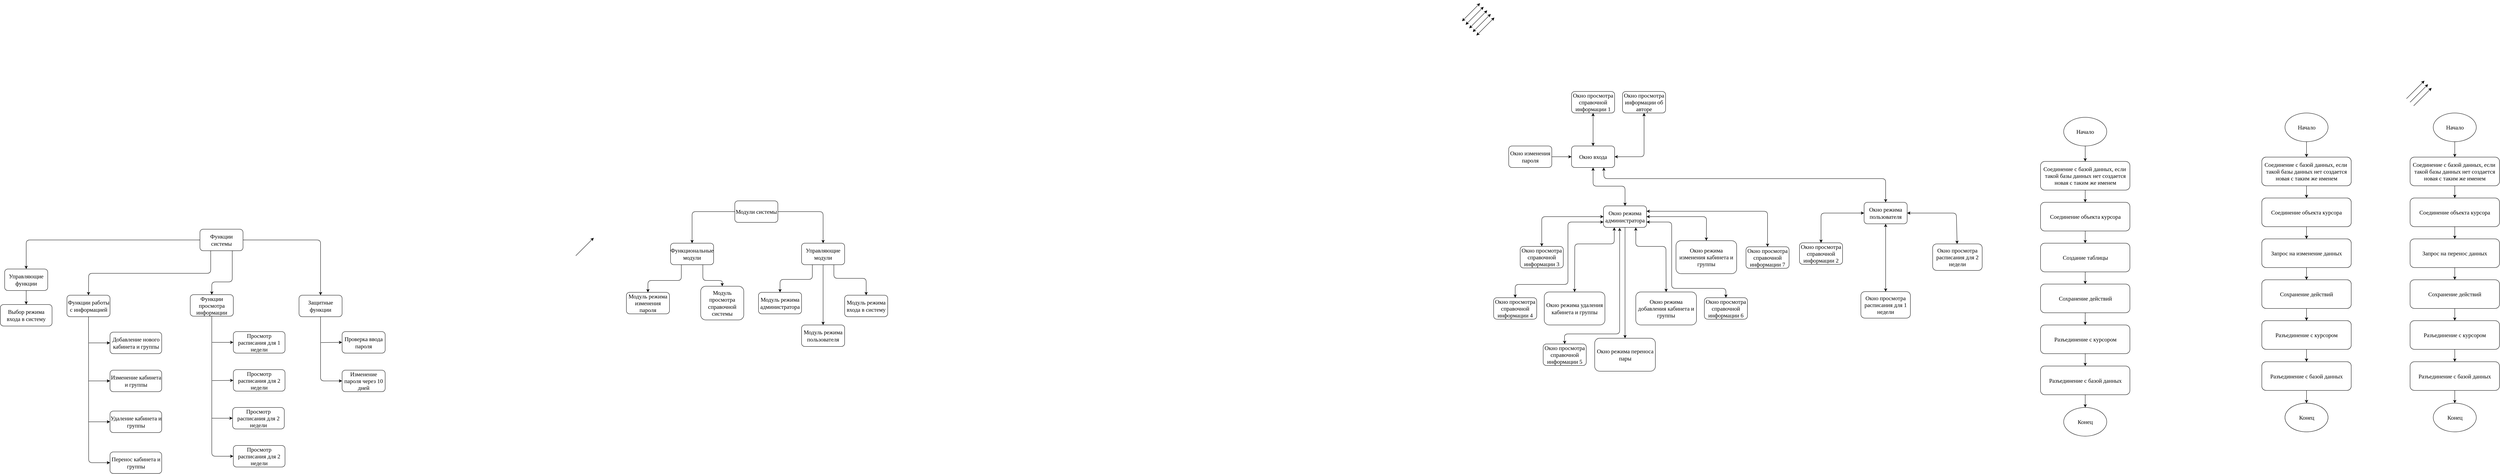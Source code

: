 <mxfile version="14.5.1" type="device"><diagram id="-_xU9FqBceL1j3TMp_-V" name="Страница 1"><mxGraphModel dx="1874" dy="2032" grid="0" gridSize="10" guides="1" tooltips="1" connect="1" arrows="1" fold="1" page="0" pageScale="1" pageWidth="827" pageHeight="1169" math="0" shadow="0"><root><mxCell id="0"/><mxCell id="1" parent="0"/><mxCell id="1k9ho58S7I-a7-E-8KbN-1" value="Защитные функции" style="rounded=1;whiteSpace=wrap;html=1;fontFamily=Times New Roman;fontSize=16;" parent="1" vertex="1"><mxGeometry x="910" y="-339" width="120" height="60" as="geometry"/></mxCell><mxCell id="1k9ho58S7I-a7-E-8KbN-2" value="Проверка ввода пароля" style="rounded=1;whiteSpace=wrap;html=1;fontFamily=Times New Roman;fontSize=16;" parent="1" vertex="1"><mxGeometry x="1030" y="-237.5" width="120" height="60" as="geometry"/></mxCell><mxCell id="1k9ho58S7I-a7-E-8KbN-3" value="Изменение пароля через 10 дней" style="rounded=1;whiteSpace=wrap;html=1;fontFamily=Times New Roman;fontSize=16;" parent="1" vertex="1"><mxGeometry x="1030" y="-130" width="120" height="60" as="geometry"/></mxCell><mxCell id="1k9ho58S7I-a7-E-8KbN-5" value="" style="endArrow=classic;html=1;fontFamily=Times New Roman;fontSize=16;exitX=0.5;exitY=1;exitDx=0;exitDy=0;entryX=0;entryY=0.5;entryDx=0;entryDy=0;" parent="1" source="1k9ho58S7I-a7-E-8KbN-1" target="1k9ho58S7I-a7-E-8KbN-3" edge="1"><mxGeometry width="50" height="50" relative="1" as="geometry"><mxPoint x="1174" y="-128.5" as="sourcePoint"/><mxPoint x="1224" y="-178.5" as="targetPoint"/><Array as="points"><mxPoint x="970" y="-100"/></Array></mxGeometry></mxCell><mxCell id="1k9ho58S7I-a7-E-8KbN-6" value="" style="endArrow=classic;html=1;fontFamily=Times New Roman;fontSize=16;entryX=0;entryY=0.5;entryDx=0;entryDy=0;" parent="1" target="1k9ho58S7I-a7-E-8KbN-2" edge="1"><mxGeometry width="50" height="50" relative="1" as="geometry"><mxPoint x="971" y="-207" as="sourcePoint"/><mxPoint x="1199" y="-36.5" as="targetPoint"/></mxGeometry></mxCell><mxCell id="1k9ho58S7I-a7-E-8KbN-7" value="" style="endArrow=classic;html=1;fontFamily=Times New Roman;fontSize=16;exitX=1;exitY=0.5;exitDx=0;exitDy=0;entryX=0.5;entryY=0;entryDx=0;entryDy=0;" parent="1" source="1k9ho58S7I-a7-E-8KbN-8" target="1k9ho58S7I-a7-E-8KbN-1" edge="1"><mxGeometry width="50" height="50" relative="1" as="geometry"><mxPoint x="801" y="-357" as="sourcePoint"/><mxPoint x="851" y="-407" as="targetPoint"/><Array as="points"><mxPoint x="970" y="-493"/></Array></mxGeometry></mxCell><mxCell id="1k9ho58S7I-a7-E-8KbN-8" value="Функции системы" style="rounded=1;whiteSpace=wrap;html=1;fontFamily=Times New Roman;fontSize=16;" parent="1" vertex="1"><mxGeometry x="634" y="-523" width="120" height="60" as="geometry"/></mxCell><mxCell id="1k9ho58S7I-a7-E-8KbN-9" value="Функции просмотра информации" style="rounded=1;whiteSpace=wrap;html=1;fontFamily=Times New Roman;fontSize=16;" parent="1" vertex="1"><mxGeometry x="607" y="-340.5" width="120" height="60" as="geometry"/></mxCell><mxCell id="1k9ho58S7I-a7-E-8KbN-10" value="Просмотр расписания для 1 недели" style="rounded=1;whiteSpace=wrap;html=1;fontFamily=Times New Roman;fontSize=16;" parent="1" vertex="1"><mxGeometry x="727" y="-237.5" width="144" height="60" as="geometry"/></mxCell><mxCell id="1k9ho58S7I-a7-E-8KbN-13" value="Просмотр расписания для 2 недели" style="rounded=1;whiteSpace=wrap;html=1;fontFamily=Times New Roman;fontSize=16;" parent="1" vertex="1"><mxGeometry x="727" y="-131.5" width="144" height="60" as="geometry"/></mxCell><mxCell id="1k9ho58S7I-a7-E-8KbN-14" value="Функции работы с информацией" style="rounded=1;whiteSpace=wrap;html=1;fontFamily=Times New Roman;fontSize=16;" parent="1" vertex="1"><mxGeometry x="263.5" y="-339" width="120" height="60" as="geometry"/></mxCell><mxCell id="1k9ho58S7I-a7-E-8KbN-15" value="Добавление нового кабинета и группы" style="rounded=1;whiteSpace=wrap;html=1;fontFamily=Times New Roman;fontSize=16;" parent="1" vertex="1"><mxGeometry x="383.5" y="-236" width="144" height="60" as="geometry"/></mxCell><mxCell id="1k9ho58S7I-a7-E-8KbN-16" value="Изменение кабинета и группы" style="rounded=1;whiteSpace=wrap;html=1;fontFamily=Times New Roman;fontSize=16;" parent="1" vertex="1"><mxGeometry x="383.5" y="-130" width="144" height="60" as="geometry"/></mxCell><mxCell id="1k9ho58S7I-a7-E-8KbN-17" value="Удаление кабинета и группы" style="rounded=1;whiteSpace=wrap;html=1;fontFamily=Times New Roman;fontSize=16;" parent="1" vertex="1"><mxGeometry x="383.5" y="-16" width="144" height="60" as="geometry"/></mxCell><mxCell id="1k9ho58S7I-a7-E-8KbN-18" value="Управляющие функции" style="rounded=1;whiteSpace=wrap;html=1;fontFamily=Times New Roman;fontSize=16;" parent="1" vertex="1"><mxGeometry x="90" y="-412" width="120" height="60" as="geometry"/></mxCell><mxCell id="1k9ho58S7I-a7-E-8KbN-19" value="Выбор режима входа в систему" style="rounded=1;whiteSpace=wrap;html=1;fontFamily=Times New Roman;fontSize=16;" parent="1" vertex="1"><mxGeometry x="78" y="-313" width="144" height="60" as="geometry"/></mxCell><mxCell id="1k9ho58S7I-a7-E-8KbN-22" value="" style="endArrow=classic;html=1;fontFamily=Times New Roman;fontSize=16;exitX=0;exitY=0.5;exitDx=0;exitDy=0;entryX=0.5;entryY=0;entryDx=0;entryDy=0;" parent="1" source="1k9ho58S7I-a7-E-8KbN-8" target="1k9ho58S7I-a7-E-8KbN-18" edge="1"><mxGeometry width="50" height="50" relative="1" as="geometry"><mxPoint x="498" y="-259" as="sourcePoint"/><mxPoint x="162" y="-499" as="targetPoint"/><Array as="points"><mxPoint x="150" y="-493"/></Array></mxGeometry></mxCell><mxCell id="1k9ho58S7I-a7-E-8KbN-23" value="" style="endArrow=classic;html=1;fontFamily=Times New Roman;fontSize=16;entryX=0;entryY=0.5;entryDx=0;entryDy=0;" parent="1" target="1k9ho58S7I-a7-E-8KbN-15" edge="1"><mxGeometry width="50" height="50" relative="1" as="geometry"><mxPoint x="324.5" y="-206" as="sourcePoint"/><mxPoint x="247.5" y="-16" as="targetPoint"/></mxGeometry></mxCell><mxCell id="1k9ho58S7I-a7-E-8KbN-24" value="" style="endArrow=classic;html=1;fontFamily=Times New Roman;fontSize=16;entryX=0;entryY=0.5;entryDx=0;entryDy=0;" parent="1" target="1k9ho58S7I-a7-E-8KbN-16" edge="1"><mxGeometry width="50" height="50" relative="1" as="geometry"><mxPoint x="324" y="-100" as="sourcePoint"/><mxPoint x="372.5" y="114" as="targetPoint"/></mxGeometry></mxCell><mxCell id="1k9ho58S7I-a7-E-8KbN-25" value="" style="endArrow=classic;html=1;fontFamily=Times New Roman;fontSize=16;exitX=0.5;exitY=1;exitDx=0;exitDy=0;entryX=0;entryY=0.5;entryDx=0;entryDy=0;" parent="1" source="1k9ho58S7I-a7-E-8KbN-14" target="OfE0V7iAqEB7L9w0BWP3-1" edge="1"><mxGeometry width="50" height="50" relative="1" as="geometry"><mxPoint x="221.5" y="-49" as="sourcePoint"/><mxPoint x="308.5" y="179" as="targetPoint"/><Array as="points"><mxPoint x="324" y="128"/></Array></mxGeometry></mxCell><mxCell id="1k9ho58S7I-a7-E-8KbN-26" value="" style="endArrow=classic;html=1;fontFamily=Times New Roman;fontSize=16;exitX=0.5;exitY=1;exitDx=0;exitDy=0;entryX=0.5;entryY=0;entryDx=0;entryDy=0;" parent="1" source="1k9ho58S7I-a7-E-8KbN-18" target="1k9ho58S7I-a7-E-8KbN-19" edge="1"><mxGeometry width="50" height="50" relative="1" as="geometry"><mxPoint x="251" y="-61" as="sourcePoint"/><mxPoint x="301" y="-111" as="targetPoint"/></mxGeometry></mxCell><mxCell id="1k9ho58S7I-a7-E-8KbN-27" value="" style="endArrow=classic;html=1;fontFamily=Times New Roman;fontSize=16;entryX=0;entryY=0.5;entryDx=0;entryDy=0;" parent="1" target="1k9ho58S7I-a7-E-8KbN-10" edge="1"><mxGeometry width="50" height="50" relative="1" as="geometry"><mxPoint x="668" y="-207.5" as="sourcePoint"/><mxPoint x="644" y="-7.5" as="targetPoint"/></mxGeometry></mxCell><mxCell id="1k9ho58S7I-a7-E-8KbN-28" value="" style="endArrow=classic;html=1;fontFamily=Times New Roman;fontSize=16;entryX=0;entryY=0.5;entryDx=0;entryDy=0;exitX=0.5;exitY=1;exitDx=0;exitDy=0;" parent="1" source="1k9ho58S7I-a7-E-8KbN-9" target="603coYxZKI_VWA9siweO-2" edge="1"><mxGeometry width="50" height="50" relative="1" as="geometry"><mxPoint x="588" y="-56.5" as="sourcePoint"/><mxPoint x="638" y="-106.5" as="targetPoint"/><Array as="points"><mxPoint x="667" y="110"/></Array></mxGeometry></mxCell><mxCell id="1k9ho58S7I-a7-E-8KbN-29" value="" style="endArrow=classic;html=1;fontFamily=Times New Roman;fontSize=16;exitX=0.75;exitY=1;exitDx=0;exitDy=0;entryX=0.5;entryY=0;entryDx=0;entryDy=0;" parent="1" source="1k9ho58S7I-a7-E-8KbN-8" target="1k9ho58S7I-a7-E-8KbN-9" edge="1"><mxGeometry width="50" height="50" relative="1" as="geometry"><mxPoint x="716" y="-134" as="sourcePoint"/><mxPoint x="766" y="-184" as="targetPoint"/><Array as="points"><mxPoint x="724" y="-376"/><mxPoint x="667" y="-376"/></Array></mxGeometry></mxCell><mxCell id="1k9ho58S7I-a7-E-8KbN-30" value="" style="endArrow=classic;html=1;fontFamily=Times New Roman;fontSize=16;exitX=0.25;exitY=1;exitDx=0;exitDy=0;entryX=0.5;entryY=0;entryDx=0;entryDy=0;" parent="1" source="1k9ho58S7I-a7-E-8KbN-8" target="1k9ho58S7I-a7-E-8KbN-14" edge="1"><mxGeometry width="50" height="50" relative="1" as="geometry"><mxPoint x="671" y="-133" as="sourcePoint"/><mxPoint x="721" y="-183" as="targetPoint"/><Array as="points"><mxPoint x="664" y="-400"/><mxPoint x="324" y="-400"/></Array></mxGeometry></mxCell><mxCell id="1k9ho58S7I-a7-E-8KbN-31" value="" style="endArrow=classic;html=1;fontFamily=Times New Roman;fontSize=16;" parent="1" edge="1"><mxGeometry width="50" height="50" relative="1" as="geometry"><mxPoint x="1681" y="-449" as="sourcePoint"/><mxPoint x="1731" y="-499" as="targetPoint"/></mxGeometry></mxCell><mxCell id="1k9ho58S7I-a7-E-8KbN-32" value="Модули системы" style="rounded=1;whiteSpace=wrap;html=1;fontFamily=Times New Roman;fontSize=16;" parent="1" vertex="1"><mxGeometry x="2124" y="-602" width="120" height="60" as="geometry"/></mxCell><mxCell id="1k9ho58S7I-a7-E-8KbN-33" value="Управляющие модули" style="rounded=1;whiteSpace=wrap;html=1;fontFamily=Times New Roman;fontSize=16;" parent="1" vertex="1"><mxGeometry x="2310" y="-484" width="120" height="60" as="geometry"/></mxCell><mxCell id="1k9ho58S7I-a7-E-8KbN-34" value="Функциональные модули" style="rounded=1;whiteSpace=wrap;html=1;fontFamily=Times New Roman;fontSize=16;" parent="1" vertex="1"><mxGeometry x="1945" y="-484" width="120" height="60" as="geometry"/></mxCell><mxCell id="1k9ho58S7I-a7-E-8KbN-35" value="Модуль режима входа в систему" style="rounded=1;whiteSpace=wrap;html=1;fontFamily=Times New Roman;fontSize=16;" parent="1" vertex="1"><mxGeometry x="2430" y="-339" width="120" height="60" as="geometry"/></mxCell><mxCell id="1k9ho58S7I-a7-E-8KbN-36" value="Модуль режима пользователя" style="rounded=1;whiteSpace=wrap;html=1;fontFamily=Times New Roman;fontSize=16;" parent="1" vertex="1"><mxGeometry x="2310" y="-256" width="120" height="60" as="geometry"/></mxCell><mxCell id="1k9ho58S7I-a7-E-8KbN-38" value="Модуль режима администратора" style="rounded=1;whiteSpace=wrap;html=1;fontFamily=Times New Roman;fontSize=16;" parent="1" vertex="1"><mxGeometry x="2190" y="-347" width="120" height="60" as="geometry"/></mxCell><mxCell id="1k9ho58S7I-a7-E-8KbN-41" value="Модуль просмотра справочной системы" style="rounded=1;whiteSpace=wrap;html=1;fontFamily=Times New Roman;fontSize=16;" parent="1" vertex="1"><mxGeometry x="2029" y="-364" width="120" height="94" as="geometry"/></mxCell><mxCell id="1k9ho58S7I-a7-E-8KbN-42" value="Модуль режима изменения пароля" style="rounded=1;whiteSpace=wrap;html=1;fontFamily=Times New Roman;fontSize=16;" parent="1" vertex="1"><mxGeometry x="1822" y="-347" width="120" height="60" as="geometry"/></mxCell><mxCell id="1k9ho58S7I-a7-E-8KbN-43" value="" style="endArrow=classic;html=1;fontFamily=Times New Roman;fontSize=16;startArrow=classic;startFill=1;" parent="1" edge="1"><mxGeometry width="50" height="50" relative="1" as="geometry"><mxPoint x="4150" y="-1103" as="sourcePoint"/><mxPoint x="4200" y="-1153" as="targetPoint"/></mxGeometry></mxCell><mxCell id="1k9ho58S7I-a7-E-8KbN-44" value="" style="endArrow=classic;html=1;fontFamily=Times New Roman;fontSize=16;exitX=0.75;exitY=1;exitDx=0;exitDy=0;entryX=0.5;entryY=0;entryDx=0;entryDy=0;" parent="1" source="1k9ho58S7I-a7-E-8KbN-34" target="1k9ho58S7I-a7-E-8KbN-41" edge="1"><mxGeometry width="50" height="50" relative="1" as="geometry"><mxPoint x="1785" y="-412" as="sourcePoint"/><mxPoint x="1835" y="-462" as="targetPoint"/><Array as="points"><mxPoint x="2035" y="-380"/><mxPoint x="2089" y="-380"/></Array></mxGeometry></mxCell><mxCell id="1k9ho58S7I-a7-E-8KbN-45" value="" style="endArrow=classic;html=1;fontFamily=Times New Roman;fontSize=16;exitX=0.25;exitY=1;exitDx=0;exitDy=0;entryX=0.5;entryY=0;entryDx=0;entryDy=0;" parent="1" source="1k9ho58S7I-a7-E-8KbN-34" target="1k9ho58S7I-a7-E-8KbN-42" edge="1"><mxGeometry width="50" height="50" relative="1" as="geometry"><mxPoint x="1771" y="-386" as="sourcePoint"/><mxPoint x="1821" y="-436" as="targetPoint"/><Array as="points"><mxPoint x="1975" y="-380"/><mxPoint x="1882" y="-380"/></Array></mxGeometry></mxCell><mxCell id="1k9ho58S7I-a7-E-8KbN-46" value="" style="endArrow=classic;html=1;fontFamily=Times New Roman;fontSize=16;exitX=0.75;exitY=1;exitDx=0;exitDy=0;entryX=0.5;entryY=0;entryDx=0;entryDy=0;" parent="1" source="1k9ho58S7I-a7-E-8KbN-33" target="1k9ho58S7I-a7-E-8KbN-35" edge="1"><mxGeometry width="50" height="50" relative="1" as="geometry"><mxPoint x="1921" y="-332" as="sourcePoint"/><mxPoint x="1971" y="-382" as="targetPoint"/><Array as="points"><mxPoint x="2400" y="-386"/><mxPoint x="2490" y="-386"/></Array></mxGeometry></mxCell><mxCell id="1k9ho58S7I-a7-E-8KbN-47" value="" style="endArrow=classic;html=1;fontFamily=Times New Roman;fontSize=16;exitX=0.5;exitY=1;exitDx=0;exitDy=0;entryX=0.5;entryY=0;entryDx=0;entryDy=0;" parent="1" source="1k9ho58S7I-a7-E-8KbN-33" target="1k9ho58S7I-a7-E-8KbN-36" edge="1"><mxGeometry width="50" height="50" relative="1" as="geometry"><mxPoint x="2384" y="-329" as="sourcePoint"/><mxPoint x="2434" y="-379" as="targetPoint"/></mxGeometry></mxCell><mxCell id="1k9ho58S7I-a7-E-8KbN-48" value="" style="endArrow=classic;html=1;fontFamily=Times New Roman;fontSize=16;exitX=0.25;exitY=1;exitDx=0;exitDy=0;entryX=0.5;entryY=0;entryDx=0;entryDy=0;" parent="1" source="1k9ho58S7I-a7-E-8KbN-33" target="1k9ho58S7I-a7-E-8KbN-38" edge="1"><mxGeometry width="50" height="50" relative="1" as="geometry"><mxPoint x="2037" y="-328" as="sourcePoint"/><mxPoint x="2087" y="-378" as="targetPoint"/><Array as="points"><mxPoint x="2340" y="-383"/><mxPoint x="2250" y="-383"/></Array></mxGeometry></mxCell><mxCell id="1k9ho58S7I-a7-E-8KbN-49" value="" style="endArrow=classic;html=1;fontFamily=Times New Roman;fontSize=16;exitX=1;exitY=0.5;exitDx=0;exitDy=0;entryX=0.5;entryY=0;entryDx=0;entryDy=0;" parent="1" source="1k9ho58S7I-a7-E-8KbN-32" target="1k9ho58S7I-a7-E-8KbN-33" edge="1"><mxGeometry width="50" height="50" relative="1" as="geometry"><mxPoint x="1794" y="-369" as="sourcePoint"/><mxPoint x="1844" y="-419" as="targetPoint"/><Array as="points"><mxPoint x="2370" y="-572"/></Array></mxGeometry></mxCell><mxCell id="1k9ho58S7I-a7-E-8KbN-50" value="" style="endArrow=classic;html=1;fontFamily=Times New Roman;fontSize=16;exitX=0;exitY=0.5;exitDx=0;exitDy=0;entryX=0.5;entryY=0;entryDx=0;entryDy=0;" parent="1" source="1k9ho58S7I-a7-E-8KbN-32" target="1k9ho58S7I-a7-E-8KbN-34" edge="1"><mxGeometry width="50" height="50" relative="1" as="geometry"><mxPoint x="2180" y="-372" as="sourcePoint"/><mxPoint x="2230" y="-422" as="targetPoint"/><Array as="points"><mxPoint x="2005" y="-572"/></Array></mxGeometry></mxCell><mxCell id="1k9ho58S7I-a7-E-8KbN-51" value="Окно просмотра справочной информации 1" style="rounded=1;whiteSpace=wrap;html=1;fontFamily=Times New Roman;fontSize=16;" parent="1" vertex="1"><mxGeometry x="4455" y="-907" width="120" height="60" as="geometry"/></mxCell><mxCell id="1k9ho58S7I-a7-E-8KbN-52" value="Окно просмотра информации об авторе" style="rounded=1;whiteSpace=wrap;html=1;fontFamily=Times New Roman;fontSize=16;" parent="1" vertex="1"><mxGeometry x="4597" y="-907" width="120" height="60" as="geometry"/></mxCell><mxCell id="1k9ho58S7I-a7-E-8KbN-53" value="Окно входа" style="rounded=1;whiteSpace=wrap;html=1;fontFamily=Times New Roman;fontSize=16;" parent="1" vertex="1"><mxGeometry x="4455" y="-755" width="120" height="60" as="geometry"/></mxCell><mxCell id="1k9ho58S7I-a7-E-8KbN-54" value="Окно изменения пароля" style="rounded=1;whiteSpace=wrap;html=1;fontFamily=Times New Roman;fontSize=16;" parent="1" vertex="1"><mxGeometry x="4280" y="-755" width="120" height="60" as="geometry"/></mxCell><mxCell id="1k9ho58S7I-a7-E-8KbN-55" value="" style="endArrow=classic;html=1;fontFamily=Times New Roman;fontSize=16;startArrow=classic;startFill=1;" parent="1" edge="1"><mxGeometry width="50" height="50" relative="1" as="geometry"><mxPoint x="4160" y="-1093" as="sourcePoint"/><mxPoint x="4210" y="-1143" as="targetPoint"/></mxGeometry></mxCell><mxCell id="1k9ho58S7I-a7-E-8KbN-56" value="" style="endArrow=classic;html=1;fontFamily=Times New Roman;fontSize=16;startArrow=classic;startFill=1;" parent="1" edge="1"><mxGeometry width="50" height="50" relative="1" as="geometry"><mxPoint x="4170" y="-1083" as="sourcePoint"/><mxPoint x="4220" y="-1133" as="targetPoint"/></mxGeometry></mxCell><mxCell id="1k9ho58S7I-a7-E-8KbN-57" value="" style="endArrow=classic;html=1;fontFamily=Times New Roman;fontSize=16;startArrow=classic;startFill=1;" parent="1" edge="1"><mxGeometry width="50" height="50" relative="1" as="geometry"><mxPoint x="4180" y="-1073" as="sourcePoint"/><mxPoint x="4230" y="-1123" as="targetPoint"/></mxGeometry></mxCell><mxCell id="1k9ho58S7I-a7-E-8KbN-58" value="" style="endArrow=classic;html=1;fontFamily=Times New Roman;fontSize=16;startArrow=classic;startFill=1;" parent="1" edge="1"><mxGeometry width="50" height="50" relative="1" as="geometry"><mxPoint x="4190" y="-1063" as="sourcePoint"/><mxPoint x="4240" y="-1113" as="targetPoint"/></mxGeometry></mxCell><mxCell id="1k9ho58S7I-a7-E-8KbN-59" value="" style="endArrow=classic;html=1;fontFamily=Times New Roman;fontSize=16;startArrow=classic;startFill=1;entryX=0.5;entryY=1;entryDx=0;entryDy=0;exitX=0.5;exitY=0;exitDx=0;exitDy=0;" parent="1" source="1k9ho58S7I-a7-E-8KbN-83" target="1k9ho58S7I-a7-E-8KbN-82" edge="1"><mxGeometry width="50" height="50" relative="1" as="geometry"><mxPoint x="5275" y="-456" as="sourcePoint"/><mxPoint x="5325" y="-506" as="targetPoint"/></mxGeometry></mxCell><mxCell id="1k9ho58S7I-a7-E-8KbN-60" value="" style="endArrow=classic;html=1;fontFamily=Times New Roman;fontSize=16;startArrow=classic;startFill=1;entryX=1;entryY=0.5;entryDx=0;entryDy=0;" parent="1" source="1k9ho58S7I-a7-E-8KbN-84" target="1k9ho58S7I-a7-E-8KbN-82" edge="1"><mxGeometry width="50" height="50" relative="1" as="geometry"><mxPoint x="5527" y="-492" as="sourcePoint"/><mxPoint x="5566" y="-658" as="targetPoint"/><Array as="points"><mxPoint x="5527" y="-568"/></Array></mxGeometry></mxCell><mxCell id="1k9ho58S7I-a7-E-8KbN-75" value="" style="endArrow=classic;html=1;fontFamily=Times New Roman;fontSize=16;startArrow=classic;startFill=1;exitX=0.5;exitY=0;exitDx=0;exitDy=0;entryX=0;entryY=0.5;entryDx=0;entryDy=0;" parent="1" source="1k9ho58S7I-a7-E-8KbN-81" target="1k9ho58S7I-a7-E-8KbN-82" edge="1"><mxGeometry width="50" height="50" relative="1" as="geometry"><mxPoint x="5156" y="-795" as="sourcePoint"/><mxPoint x="5206" y="-845" as="targetPoint"/><Array as="points"><mxPoint x="5150" y="-568"/></Array></mxGeometry></mxCell><mxCell id="1k9ho58S7I-a7-E-8KbN-76" value="" style="endArrow=classic;html=1;fontFamily=Times New Roman;fontSize=16;startArrow=classic;startFill=1;exitX=1;exitY=0.5;exitDx=0;exitDy=0;entryX=0.5;entryY=0;entryDx=0;entryDy=0;" parent="1" source="1k9ho58S7I-a7-E-8KbN-85" target="1k9ho58S7I-a7-E-8KbN-89" edge="1"><mxGeometry width="50" height="50" relative="1" as="geometry"><mxPoint x="4810" y="-569" as="sourcePoint"/><mxPoint x="4860" y="-619" as="targetPoint"/><Array as="points"><mxPoint x="4831" y="-558"/></Array></mxGeometry></mxCell><mxCell id="1k9ho58S7I-a7-E-8KbN-77" value="" style="endArrow=classic;html=1;fontFamily=Times New Roman;fontSize=16;startArrow=classic;startFill=1;exitX=0.5;exitY=0;exitDx=0;exitDy=0;entryX=0.5;entryY=1;entryDx=0;entryDy=0;" parent="1" source="1k9ho58S7I-a7-E-8KbN-85" target="1k9ho58S7I-a7-E-8KbN-53" edge="1"><mxGeometry width="50" height="50" relative="1" as="geometry"><mxPoint x="4426" y="-626" as="sourcePoint"/><mxPoint x="4476" y="-676" as="targetPoint"/><Array as="points"><mxPoint x="4604" y="-643"/><mxPoint x="4515" y="-643"/></Array></mxGeometry></mxCell><mxCell id="1k9ho58S7I-a7-E-8KbN-78" value="" style="endArrow=classic;html=1;fontFamily=Times New Roman;fontSize=16;startArrow=none;startFill=0;exitX=1;exitY=0.5;exitDx=0;exitDy=0;entryX=0;entryY=0.5;entryDx=0;entryDy=0;" parent="1" source="1k9ho58S7I-a7-E-8KbN-54" target="1k9ho58S7I-a7-E-8KbN-53" edge="1"><mxGeometry width="50" height="50" relative="1" as="geometry"><mxPoint x="4373" y="-805" as="sourcePoint"/><mxPoint x="4423" y="-855" as="targetPoint"/></mxGeometry></mxCell><mxCell id="1k9ho58S7I-a7-E-8KbN-79" value="" style="endArrow=classic;html=1;fontFamily=Times New Roman;fontSize=16;startArrow=classic;startFill=1;exitX=1;exitY=0.5;exitDx=0;exitDy=0;entryX=0.5;entryY=1;entryDx=0;entryDy=0;" parent="1" source="1k9ho58S7I-a7-E-8KbN-53" target="1k9ho58S7I-a7-E-8KbN-52" edge="1"><mxGeometry width="50" height="50" relative="1" as="geometry"><mxPoint x="4260" y="-993" as="sourcePoint"/><mxPoint x="4310" y="-1043" as="targetPoint"/><Array as="points"><mxPoint x="4657" y="-725"/></Array></mxGeometry></mxCell><mxCell id="1k9ho58S7I-a7-E-8KbN-80" value="" style="endArrow=classic;html=1;fontFamily=Times New Roman;fontSize=16;startArrow=classic;startFill=1;entryX=0.5;entryY=0;entryDx=0;entryDy=0;exitX=0.5;exitY=1;exitDx=0;exitDy=0;" parent="1" source="1k9ho58S7I-a7-E-8KbN-51" target="1k9ho58S7I-a7-E-8KbN-53" edge="1"><mxGeometry width="50" height="50" relative="1" as="geometry"><mxPoint x="4318" y="-772" as="sourcePoint"/><mxPoint x="4368" y="-822" as="targetPoint"/></mxGeometry></mxCell><mxCell id="1k9ho58S7I-a7-E-8KbN-81" value="Окно просмотра справочной информации 2" style="rounded=1;whiteSpace=wrap;html=1;fontFamily=Times New Roman;fontSize=16;" parent="1" vertex="1"><mxGeometry x="5090" y="-485" width="120" height="60" as="geometry"/></mxCell><mxCell id="1k9ho58S7I-a7-E-8KbN-82" value="Окно режима пользователя" style="rounded=1;whiteSpace=wrap;html=1;fontFamily=Times New Roman;fontSize=16;" parent="1" vertex="1"><mxGeometry x="5270" y="-598" width="120" height="60" as="geometry"/></mxCell><mxCell id="1k9ho58S7I-a7-E-8KbN-83" value="Окно просмотра расписания для 1 недели" style="rounded=1;whiteSpace=wrap;html=1;fontFamily=Times New Roman;fontSize=16;" parent="1" vertex="1"><mxGeometry x="5261" y="-349" width="138" height="74" as="geometry"/></mxCell><mxCell id="1k9ho58S7I-a7-E-8KbN-84" value="Окно просмотра расписания для 2 недели" style="rounded=1;whiteSpace=wrap;html=1;fontFamily=Times New Roman;fontSize=16;" parent="1" vertex="1"><mxGeometry x="5461" y="-482" width="138" height="74" as="geometry"/></mxCell><mxCell id="OfE0V7iAqEB7L9w0BWP3-4" style="edgeStyle=orthogonalEdgeStyle;rounded=0;orthogonalLoop=1;jettySize=auto;html=1;" parent="1" source="1k9ho58S7I-a7-E-8KbN-85" target="OfE0V7iAqEB7L9w0BWP3-3" edge="1"><mxGeometry relative="1" as="geometry"/></mxCell><mxCell id="1k9ho58S7I-a7-E-8KbN-85" value="Окно режима администратора" style="rounded=1;whiteSpace=wrap;html=1;fontFamily=Times New Roman;fontSize=16;" parent="1" vertex="1"><mxGeometry x="4544" y="-588" width="120" height="60" as="geometry"/></mxCell><mxCell id="1k9ho58S7I-a7-E-8KbN-86" value="Окно режима удаления кабинета и группы" style="rounded=1;whiteSpace=wrap;html=1;fontFamily=Times New Roman;fontSize=16;" parent="1" vertex="1"><mxGeometry x="4379" y="-348" width="169" height="92" as="geometry"/></mxCell><mxCell id="1k9ho58S7I-a7-E-8KbN-89" value="Окно режима изменения кабинета и группы" style="rounded=1;whiteSpace=wrap;html=1;fontFamily=Times New Roman;fontSize=16;" parent="1" vertex="1"><mxGeometry x="4746" y="-491" width="169" height="92" as="geometry"/></mxCell><mxCell id="1k9ho58S7I-a7-E-8KbN-90" value="Окно режима добавления кабинета и группы" style="rounded=1;whiteSpace=wrap;html=1;fontFamily=Times New Roman;fontSize=16;" parent="1" vertex="1"><mxGeometry x="4634" y="-348" width="169" height="92" as="geometry"/></mxCell><mxCell id="1k9ho58S7I-a7-E-8KbN-91" value="Окно просмотра справочной информации 3" style="rounded=1;whiteSpace=wrap;html=1;fontFamily=Times New Roman;fontSize=16;" parent="1" vertex="1"><mxGeometry x="4312" y="-475" width="120" height="60" as="geometry"/></mxCell><mxCell id="1k9ho58S7I-a7-E-8KbN-94" value="" style="endArrow=classic;html=1;fontFamily=Times New Roman;fontSize=16;startArrow=classic;startFill=1;exitX=0.5;exitY=0;exitDx=0;exitDy=0;entryX=0.75;entryY=1;entryDx=0;entryDy=0;" parent="1" source="1k9ho58S7I-a7-E-8KbN-82" target="1k9ho58S7I-a7-E-8KbN-53" edge="1"><mxGeometry width="50" height="50" relative="1" as="geometry"><mxPoint x="5082" y="-518" as="sourcePoint"/><mxPoint x="5132" y="-568" as="targetPoint"/><Array as="points"><mxPoint x="5330" y="-664"/><mxPoint x="4545" y="-664"/></Array></mxGeometry></mxCell><mxCell id="1k9ho58S7I-a7-E-8KbN-95" value="" style="endArrow=classic;html=1;fontFamily=Times New Roman;fontSize=16;startArrow=classic;startFill=1;entryX=0.75;entryY=1;entryDx=0;entryDy=0;exitX=0.5;exitY=0;exitDx=0;exitDy=0;" parent="1" source="1k9ho58S7I-a7-E-8KbN-90" target="1k9ho58S7I-a7-E-8KbN-85" edge="1"><mxGeometry width="50" height="50" relative="1" as="geometry"><mxPoint x="4626" y="-429" as="sourcePoint"/><mxPoint x="4676" y="-479" as="targetPoint"/><Array as="points"><mxPoint x="4718" y="-475"/><mxPoint x="4634" y="-475"/></Array></mxGeometry></mxCell><mxCell id="1k9ho58S7I-a7-E-8KbN-96" value="" style="endArrow=classic;html=1;fontFamily=Times New Roman;fontSize=16;startArrow=classic;startFill=1;exitX=0.5;exitY=0;exitDx=0;exitDy=0;entryX=0.25;entryY=1;entryDx=0;entryDy=0;" parent="1" source="1k9ho58S7I-a7-E-8KbN-86" target="1k9ho58S7I-a7-E-8KbN-85" edge="1"><mxGeometry width="50" height="50" relative="1" as="geometry"><mxPoint x="4513" y="-390" as="sourcePoint"/><mxPoint x="4563" y="-440" as="targetPoint"/><Array as="points"><mxPoint x="4464" y="-482"/><mxPoint x="4574" y="-482"/></Array></mxGeometry></mxCell><mxCell id="1k9ho58S7I-a7-E-8KbN-97" value="" style="endArrow=classic;html=1;fontFamily=Times New Roman;fontSize=16;startArrow=classic;startFill=1;exitX=0.5;exitY=0;exitDx=0;exitDy=0;entryX=0;entryY=0.5;entryDx=0;entryDy=0;" parent="1" source="1k9ho58S7I-a7-E-8KbN-91" target="1k9ho58S7I-a7-E-8KbN-85" edge="1"><mxGeometry width="50" height="50" relative="1" as="geometry"><mxPoint x="4379" y="-516" as="sourcePoint"/><mxPoint x="4429" y="-566" as="targetPoint"/><Array as="points"><mxPoint x="4372" y="-558"/></Array></mxGeometry></mxCell><mxCell id="1k9ho58S7I-a7-E-8KbN-98" value="Начало" style="ellipse;whiteSpace=wrap;html=1;fontFamily=Times New Roman;fontSize=16;" parent="1" vertex="1"><mxGeometry x="5826" y="-835" width="120" height="80" as="geometry"/></mxCell><mxCell id="1k9ho58S7I-a7-E-8KbN-99" value="" style="endArrow=classic;html=1;fontFamily=Times New Roman;fontSize=16;exitX=0.5;exitY=1;exitDx=0;exitDy=0;entryX=0.5;entryY=0;entryDx=0;entryDy=0;" parent="1" source="1k9ho58S7I-a7-E-8KbN-98" target="1k9ho58S7I-a7-E-8KbN-100" edge="1"><mxGeometry width="50" height="50" relative="1" as="geometry"><mxPoint x="6020" y="-672" as="sourcePoint"/><mxPoint x="6070" y="-722" as="targetPoint"/></mxGeometry></mxCell><mxCell id="1k9ho58S7I-a7-E-8KbN-100" value="Соединение с базой данных, если&amp;nbsp; такой базы данных нет создается новая с таким же именем" style="rounded=1;whiteSpace=wrap;html=1;fontFamily=Times New Roman;fontSize=16;" parent="1" vertex="1"><mxGeometry x="5761.5" y="-712" width="249" height="80" as="geometry"/></mxCell><mxCell id="1k9ho58S7I-a7-E-8KbN-101" value="" style="endArrow=classic;html=1;fontFamily=Times New Roman;fontSize=16;exitX=0.5;exitY=1;exitDx=0;exitDy=0;entryX=0.5;entryY=0;entryDx=0;entryDy=0;" parent="1" source="1k9ho58S7I-a7-E-8KbN-100" target="1k9ho58S7I-a7-E-8KbN-105" edge="1"><mxGeometry width="50" height="50" relative="1" as="geometry"><mxPoint x="6147" y="-599" as="sourcePoint"/><mxPoint x="6197" y="-649" as="targetPoint"/></mxGeometry></mxCell><mxCell id="1k9ho58S7I-a7-E-8KbN-102" value="" style="endArrow=classic;html=1;fontFamily=Times New Roman;fontSize=16;exitX=0.5;exitY=1;exitDx=0;exitDy=0;" parent="1" source="1k9ho58S7I-a7-E-8KbN-105" target="1k9ho58S7I-a7-E-8KbN-106" edge="1"><mxGeometry width="50" height="50" relative="1" as="geometry"><mxPoint x="6157" y="-589" as="sourcePoint"/><mxPoint x="6207" y="-639" as="targetPoint"/></mxGeometry></mxCell><mxCell id="1k9ho58S7I-a7-E-8KbN-103" value="" style="endArrow=classic;html=1;fontFamily=Times New Roman;fontSize=16;exitX=0.5;exitY=1;exitDx=0;exitDy=0;entryX=0.5;entryY=0;entryDx=0;entryDy=0;" parent="1" source="1k9ho58S7I-a7-E-8KbN-107" target="1k9ho58S7I-a7-E-8KbN-108" edge="1"><mxGeometry width="50" height="50" relative="1" as="geometry"><mxPoint x="6167" y="-579" as="sourcePoint"/><mxPoint x="6217" y="-629" as="targetPoint"/></mxGeometry></mxCell><mxCell id="1k9ho58S7I-a7-E-8KbN-104" value="" style="endArrow=classic;html=1;fontFamily=Times New Roman;fontSize=16;exitX=0.5;exitY=1;exitDx=0;exitDy=0;" parent="1" source="1k9ho58S7I-a7-E-8KbN-108" target="1k9ho58S7I-a7-E-8KbN-109" edge="1"><mxGeometry width="50" height="50" relative="1" as="geometry"><mxPoint x="6177" y="-569" as="sourcePoint"/><mxPoint x="6227" y="-619" as="targetPoint"/></mxGeometry></mxCell><mxCell id="1k9ho58S7I-a7-E-8KbN-105" value="Соединение объекта курсора" style="rounded=1;whiteSpace=wrap;html=1;fontFamily=Times New Roman;fontSize=16;" parent="1" vertex="1"><mxGeometry x="5761.5" y="-598" width="249" height="80" as="geometry"/></mxCell><mxCell id="1k9ho58S7I-a7-E-8KbN-106" value="Создание таблицы" style="rounded=1;whiteSpace=wrap;html=1;fontFamily=Times New Roman;fontSize=16;" parent="1" vertex="1"><mxGeometry x="5761.5" y="-484" width="249" height="80" as="geometry"/></mxCell><mxCell id="1k9ho58S7I-a7-E-8KbN-107" value="Сохранение действий" style="rounded=1;whiteSpace=wrap;html=1;fontFamily=Times New Roman;fontSize=16;" parent="1" vertex="1"><mxGeometry x="5761.5" y="-370" width="249" height="80" as="geometry"/></mxCell><mxCell id="1k9ho58S7I-a7-E-8KbN-108" value="Разъединение с курсором" style="rounded=1;whiteSpace=wrap;html=1;fontFamily=Times New Roman;fontSize=16;" parent="1" vertex="1"><mxGeometry x="5761.5" y="-256" width="249" height="80" as="geometry"/></mxCell><mxCell id="1k9ho58S7I-a7-E-8KbN-109" value="Разъединение с базой данных" style="rounded=1;whiteSpace=wrap;html=1;fontFamily=Times New Roman;fontSize=16;" parent="1" vertex="1"><mxGeometry x="5761.5" y="-141.5" width="249" height="80" as="geometry"/></mxCell><mxCell id="1k9ho58S7I-a7-E-8KbN-110" value="Конец" style="ellipse;whiteSpace=wrap;html=1;fontFamily=Times New Roman;fontSize=16;" parent="1" vertex="1"><mxGeometry x="5826" y="-26" width="120" height="80" as="geometry"/></mxCell><mxCell id="1k9ho58S7I-a7-E-8KbN-111" value="" style="endArrow=classic;html=1;fontFamily=Times New Roman;fontSize=16;exitX=0.5;exitY=1;exitDx=0;exitDy=0;" parent="1" source="1k9ho58S7I-a7-E-8KbN-106" target="1k9ho58S7I-a7-E-8KbN-107" edge="1"><mxGeometry width="50" height="50" relative="1" as="geometry"><mxPoint x="6130" y="-449" as="sourcePoint"/><mxPoint x="6180" y="-499" as="targetPoint"/></mxGeometry></mxCell><mxCell id="1k9ho58S7I-a7-E-8KbN-112" value="" style="endArrow=classic;html=1;fontFamily=Times New Roman;fontSize=16;exitX=0.5;exitY=1;exitDx=0;exitDy=0;entryX=0.5;entryY=0;entryDx=0;entryDy=0;" parent="1" source="1k9ho58S7I-a7-E-8KbN-109" target="1k9ho58S7I-a7-E-8KbN-110" edge="1"><mxGeometry width="50" height="50" relative="1" as="geometry"><mxPoint x="6187" y="-559" as="sourcePoint"/><mxPoint x="6237" y="-609" as="targetPoint"/></mxGeometry></mxCell><mxCell id="1k9ho58S7I-a7-E-8KbN-113" value="" style="endArrow=classic;html=1;fontFamily=Times New Roman;fontSize=16;" parent="1" edge="1"><mxGeometry width="50" height="50" relative="1" as="geometry"><mxPoint x="6781" y="-887" as="sourcePoint"/><mxPoint x="6831" y="-937" as="targetPoint"/></mxGeometry></mxCell><mxCell id="1k9ho58S7I-a7-E-8KbN-114" value="" style="endArrow=classic;html=1;fontFamily=Times New Roman;fontSize=16;" parent="1" edge="1"><mxGeometry width="50" height="50" relative="1" as="geometry"><mxPoint x="6791" y="-877" as="sourcePoint"/><mxPoint x="6841" y="-927" as="targetPoint"/></mxGeometry></mxCell><mxCell id="1k9ho58S7I-a7-E-8KbN-115" value="" style="endArrow=classic;html=1;fontFamily=Times New Roman;fontSize=16;" parent="1" edge="1"><mxGeometry width="50" height="50" relative="1" as="geometry"><mxPoint x="6801" y="-867" as="sourcePoint"/><mxPoint x="6851" y="-917" as="targetPoint"/></mxGeometry></mxCell><mxCell id="1k9ho58S7I-a7-E-8KbN-116" value="Начало" style="ellipse;whiteSpace=wrap;html=1;fontFamily=Times New Roman;fontSize=16;" parent="1" vertex="1"><mxGeometry x="6442.5" y="-847" width="120" height="80" as="geometry"/></mxCell><mxCell id="1k9ho58S7I-a7-E-8KbN-117" value="" style="endArrow=classic;html=1;fontFamily=Times New Roman;fontSize=16;exitX=0.5;exitY=1;exitDx=0;exitDy=0;entryX=0.5;entryY=0;entryDx=0;entryDy=0;" parent="1" source="1k9ho58S7I-a7-E-8KbN-116" target="1k9ho58S7I-a7-E-8KbN-130" edge="1"><mxGeometry width="50" height="50" relative="1" as="geometry"><mxPoint x="6636.5" y="-684" as="sourcePoint"/><mxPoint x="6686.5" y="-734" as="targetPoint"/></mxGeometry></mxCell><mxCell id="1k9ho58S7I-a7-E-8KbN-118" value="" style="endArrow=classic;html=1;fontFamily=Times New Roman;fontSize=16;exitX=0.5;exitY=1;exitDx=0;exitDy=0;entryX=0.5;entryY=0;entryDx=0;entryDy=0;" parent="1" source="1k9ho58S7I-a7-E-8KbN-130" target="1k9ho58S7I-a7-E-8KbN-129" edge="1"><mxGeometry width="50" height="50" relative="1" as="geometry"><mxPoint x="6763.5" y="-611" as="sourcePoint"/><mxPoint x="6813.5" y="-661" as="targetPoint"/></mxGeometry></mxCell><mxCell id="1k9ho58S7I-a7-E-8KbN-119" value="" style="endArrow=classic;html=1;fontFamily=Times New Roman;fontSize=16;exitX=0.5;exitY=1;exitDx=0;exitDy=0;" parent="1" source="1k9ho58S7I-a7-E-8KbN-129" target="1k9ho58S7I-a7-E-8KbN-128" edge="1"><mxGeometry width="50" height="50" relative="1" as="geometry"><mxPoint x="6773.5" y="-601" as="sourcePoint"/><mxPoint x="6823.5" y="-651" as="targetPoint"/></mxGeometry></mxCell><mxCell id="1k9ho58S7I-a7-E-8KbN-120" value="" style="endArrow=classic;html=1;fontFamily=Times New Roman;fontSize=16;exitX=0.5;exitY=1;exitDx=0;exitDy=0;entryX=0.5;entryY=0;entryDx=0;entryDy=0;" parent="1" source="1k9ho58S7I-a7-E-8KbN-127" target="1k9ho58S7I-a7-E-8KbN-126" edge="1"><mxGeometry width="50" height="50" relative="1" as="geometry"><mxPoint x="6783.5" y="-591" as="sourcePoint"/><mxPoint x="6833.5" y="-641" as="targetPoint"/></mxGeometry></mxCell><mxCell id="1k9ho58S7I-a7-E-8KbN-121" value="" style="endArrow=classic;html=1;fontFamily=Times New Roman;fontSize=16;exitX=0.5;exitY=1;exitDx=0;exitDy=0;" parent="1" source="1k9ho58S7I-a7-E-8KbN-126" target="1k9ho58S7I-a7-E-8KbN-125" edge="1"><mxGeometry width="50" height="50" relative="1" as="geometry"><mxPoint x="6793.5" y="-581" as="sourcePoint"/><mxPoint x="6843.5" y="-631" as="targetPoint"/></mxGeometry></mxCell><mxCell id="1k9ho58S7I-a7-E-8KbN-122" value="Конец" style="ellipse;whiteSpace=wrap;html=1;fontFamily=Times New Roman;fontSize=16;" parent="1" vertex="1"><mxGeometry x="6442.5" y="-38" width="120" height="80" as="geometry"/></mxCell><mxCell id="1k9ho58S7I-a7-E-8KbN-123" value="" style="endArrow=classic;html=1;fontFamily=Times New Roman;fontSize=16;exitX=0.5;exitY=1;exitDx=0;exitDy=0;" parent="1" source="1k9ho58S7I-a7-E-8KbN-128" target="1k9ho58S7I-a7-E-8KbN-127" edge="1"><mxGeometry width="50" height="50" relative="1" as="geometry"><mxPoint x="6746.5" y="-461" as="sourcePoint"/><mxPoint x="6796.5" y="-511" as="targetPoint"/></mxGeometry></mxCell><mxCell id="1k9ho58S7I-a7-E-8KbN-124" value="" style="endArrow=classic;html=1;fontFamily=Times New Roman;fontSize=16;exitX=0.5;exitY=1;exitDx=0;exitDy=0;entryX=0.5;entryY=0;entryDx=0;entryDy=0;" parent="1" source="1k9ho58S7I-a7-E-8KbN-125" target="1k9ho58S7I-a7-E-8KbN-122" edge="1"><mxGeometry width="50" height="50" relative="1" as="geometry"><mxPoint x="6803.5" y="-571" as="sourcePoint"/><mxPoint x="6853.5" y="-621" as="targetPoint"/></mxGeometry></mxCell><mxCell id="1k9ho58S7I-a7-E-8KbN-125" value="Разъединение с базой данных" style="rounded=1;whiteSpace=wrap;html=1;fontFamily=Times New Roman;fontSize=16;" parent="1" vertex="1"><mxGeometry x="6378" y="-153.5" width="249" height="80" as="geometry"/></mxCell><mxCell id="1k9ho58S7I-a7-E-8KbN-126" value="Разъединение с курсором" style="rounded=1;whiteSpace=wrap;html=1;fontFamily=Times New Roman;fontSize=16;" parent="1" vertex="1"><mxGeometry x="6378" y="-268" width="249" height="80" as="geometry"/></mxCell><mxCell id="1k9ho58S7I-a7-E-8KbN-127" value="Сохранение действий" style="rounded=1;whiteSpace=wrap;html=1;fontFamily=Times New Roman;fontSize=16;" parent="1" vertex="1"><mxGeometry x="6378" y="-382" width="249" height="80" as="geometry"/></mxCell><mxCell id="1k9ho58S7I-a7-E-8KbN-128" value="Запрос на изменение данных" style="rounded=1;whiteSpace=wrap;html=1;fontFamily=Times New Roman;fontSize=16;" parent="1" vertex="1"><mxGeometry x="6378" y="-496" width="249" height="80" as="geometry"/></mxCell><mxCell id="1k9ho58S7I-a7-E-8KbN-129" value="Соединение объекта курсора" style="rounded=1;whiteSpace=wrap;html=1;fontFamily=Times New Roman;fontSize=16;" parent="1" vertex="1"><mxGeometry x="6378" y="-610" width="249" height="80" as="geometry"/></mxCell><mxCell id="1k9ho58S7I-a7-E-8KbN-130" value="Соединение с базой данных, если&amp;nbsp; такой базы данных нет создается новая с таким же именем" style="rounded=1;whiteSpace=wrap;html=1;fontFamily=Times New Roman;fontSize=16;" parent="1" vertex="1"><mxGeometry x="6378" y="-724" width="249" height="80" as="geometry"/></mxCell><mxCell id="OfE0V7iAqEB7L9w0BWP3-1" value="Перенос кабинета и группы" style="rounded=1;whiteSpace=wrap;html=1;fontFamily=Times New Roman;fontSize=16;" parent="1" vertex="1"><mxGeometry x="383.5" y="98" width="144" height="60" as="geometry"/></mxCell><mxCell id="OfE0V7iAqEB7L9w0BWP3-2" value="" style="endArrow=classic;html=1;fontFamily=Times New Roman;fontSize=16;entryX=0;entryY=0.5;entryDx=0;entryDy=0;" parent="1" target="1k9ho58S7I-a7-E-8KbN-17" edge="1"><mxGeometry width="50" height="50" relative="1" as="geometry"><mxPoint x="324" y="14" as="sourcePoint"/><mxPoint x="393.5" y="-90" as="targetPoint"/></mxGeometry></mxCell><mxCell id="OfE0V7iAqEB7L9w0BWP3-3" value="Окно режима переноса пары" style="rounded=1;whiteSpace=wrap;html=1;fontFamily=Times New Roman;fontSize=16;" parent="1" vertex="1"><mxGeometry x="4519.5" y="-219" width="169" height="92" as="geometry"/></mxCell><mxCell id="OfE0V7iAqEB7L9w0BWP3-5" value="" style="endArrow=classic;html=1;fontFamily=Times New Roman;fontSize=16;exitX=0.5;exitY=1;exitDx=0;exitDy=0;entryX=0.5;entryY=0;entryDx=0;entryDy=0;" parent="1" target="OfE0V7iAqEB7L9w0BWP3-17" edge="1"><mxGeometry width="50" height="50" relative="1" as="geometry"><mxPoint x="6502.5" y="-767" as="sourcePoint"/><mxPoint x="6686.5" y="-734" as="targetPoint"/></mxGeometry></mxCell><mxCell id="OfE0V7iAqEB7L9w0BWP3-6" value="" style="endArrow=classic;html=1;fontFamily=Times New Roman;fontSize=16;exitX=0.5;exitY=1;exitDx=0;exitDy=0;entryX=0.5;entryY=0;entryDx=0;entryDy=0;" parent="1" source="OfE0V7iAqEB7L9w0BWP3-17" target="OfE0V7iAqEB7L9w0BWP3-16" edge="1"><mxGeometry width="50" height="50" relative="1" as="geometry"><mxPoint x="6763.5" y="-611" as="sourcePoint"/><mxPoint x="6813.5" y="-661" as="targetPoint"/></mxGeometry></mxCell><mxCell id="OfE0V7iAqEB7L9w0BWP3-7" value="" style="endArrow=classic;html=1;fontFamily=Times New Roman;fontSize=16;exitX=0.5;exitY=1;exitDx=0;exitDy=0;" parent="1" source="OfE0V7iAqEB7L9w0BWP3-16" target="OfE0V7iAqEB7L9w0BWP3-15" edge="1"><mxGeometry width="50" height="50" relative="1" as="geometry"><mxPoint x="6773.5" y="-601" as="sourcePoint"/><mxPoint x="6823.5" y="-651" as="targetPoint"/></mxGeometry></mxCell><mxCell id="OfE0V7iAqEB7L9w0BWP3-8" value="" style="endArrow=classic;html=1;fontFamily=Times New Roman;fontSize=16;exitX=0.5;exitY=1;exitDx=0;exitDy=0;entryX=0.5;entryY=0;entryDx=0;entryDy=0;" parent="1" source="OfE0V7iAqEB7L9w0BWP3-14" target="OfE0V7iAqEB7L9w0BWP3-13" edge="1"><mxGeometry width="50" height="50" relative="1" as="geometry"><mxPoint x="6783.5" y="-591" as="sourcePoint"/><mxPoint x="6833.5" y="-641" as="targetPoint"/></mxGeometry></mxCell><mxCell id="OfE0V7iAqEB7L9w0BWP3-9" value="" style="endArrow=classic;html=1;fontFamily=Times New Roman;fontSize=16;exitX=0.5;exitY=1;exitDx=0;exitDy=0;" parent="1" source="OfE0V7iAqEB7L9w0BWP3-13" target="OfE0V7iAqEB7L9w0BWP3-12" edge="1"><mxGeometry width="50" height="50" relative="1" as="geometry"><mxPoint x="6793.5" y="-581" as="sourcePoint"/><mxPoint x="6843.5" y="-631" as="targetPoint"/></mxGeometry></mxCell><mxCell id="OfE0V7iAqEB7L9w0BWP3-10" value="" style="endArrow=classic;html=1;fontFamily=Times New Roman;fontSize=16;exitX=0.5;exitY=1;exitDx=0;exitDy=0;" parent="1" source="OfE0V7iAqEB7L9w0BWP3-15" target="OfE0V7iAqEB7L9w0BWP3-14" edge="1"><mxGeometry width="50" height="50" relative="1" as="geometry"><mxPoint x="6746.5" y="-461" as="sourcePoint"/><mxPoint x="6796.5" y="-511" as="targetPoint"/></mxGeometry></mxCell><mxCell id="OfE0V7iAqEB7L9w0BWP3-11" value="" style="endArrow=classic;html=1;fontFamily=Times New Roman;fontSize=16;exitX=0.5;exitY=1;exitDx=0;exitDy=0;entryX=0.5;entryY=0;entryDx=0;entryDy=0;" parent="1" source="OfE0V7iAqEB7L9w0BWP3-12" target="OfE0V7iAqEB7L9w0BWP3-18" edge="1"><mxGeometry width="50" height="50" relative="1" as="geometry"><mxPoint x="6803.5" y="-571" as="sourcePoint"/><mxPoint x="6853.5" y="-621" as="targetPoint"/></mxGeometry></mxCell><mxCell id="OfE0V7iAqEB7L9w0BWP3-12" value="Разъединение с базой данных" style="rounded=1;whiteSpace=wrap;html=1;fontFamily=Times New Roman;fontSize=16;" parent="1" vertex="1"><mxGeometry x="6378" y="-153.5" width="249" height="80" as="geometry"/></mxCell><mxCell id="OfE0V7iAqEB7L9w0BWP3-13" value="Разъединение с курсором" style="rounded=1;whiteSpace=wrap;html=1;fontFamily=Times New Roman;fontSize=16;" parent="1" vertex="1"><mxGeometry x="6378" y="-268" width="249" height="80" as="geometry"/></mxCell><mxCell id="OfE0V7iAqEB7L9w0BWP3-14" value="Сохранение действий" style="rounded=1;whiteSpace=wrap;html=1;fontFamily=Times New Roman;fontSize=16;" parent="1" vertex="1"><mxGeometry x="6378" y="-382" width="249" height="80" as="geometry"/></mxCell><mxCell id="OfE0V7iAqEB7L9w0BWP3-15" value="Запрос на изменение данных" style="rounded=1;whiteSpace=wrap;html=1;fontFamily=Times New Roman;fontSize=16;" parent="1" vertex="1"><mxGeometry x="6378" y="-496" width="249" height="80" as="geometry"/></mxCell><mxCell id="OfE0V7iAqEB7L9w0BWP3-16" value="Соединение объекта курсора" style="rounded=1;whiteSpace=wrap;html=1;fontFamily=Times New Roman;fontSize=16;" parent="1" vertex="1"><mxGeometry x="6378" y="-610" width="249" height="80" as="geometry"/></mxCell><mxCell id="OfE0V7iAqEB7L9w0BWP3-17" value="Соединение с базой данных, если&amp;nbsp; такой базы данных нет создается новая с таким же именем" style="rounded=1;whiteSpace=wrap;html=1;fontFamily=Times New Roman;fontSize=16;" parent="1" vertex="1"><mxGeometry x="6378" y="-724" width="249" height="80" as="geometry"/></mxCell><mxCell id="OfE0V7iAqEB7L9w0BWP3-18" value="Конец" style="ellipse;whiteSpace=wrap;html=1;fontFamily=Times New Roman;fontSize=16;" parent="1" vertex="1"><mxGeometry x="6442.5" y="-38" width="120" height="80" as="geometry"/></mxCell><mxCell id="OfE0V7iAqEB7L9w0BWP3-19" value="" style="endArrow=classic;html=1;fontFamily=Times New Roman;fontSize=16;exitX=0.5;exitY=1;exitDx=0;exitDy=0;entryX=0.5;entryY=0;entryDx=0;entryDy=0;" parent="1" target="OfE0V7iAqEB7L9w0BWP3-31" edge="1"><mxGeometry width="50" height="50" relative="1" as="geometry"><mxPoint x="6915.5" y="-767" as="sourcePoint"/><mxPoint x="7099.5" y="-734" as="targetPoint"/></mxGeometry></mxCell><mxCell id="OfE0V7iAqEB7L9w0BWP3-20" value="" style="endArrow=classic;html=1;fontFamily=Times New Roman;fontSize=16;exitX=0.5;exitY=1;exitDx=0;exitDy=0;entryX=0.5;entryY=0;entryDx=0;entryDy=0;" parent="1" source="OfE0V7iAqEB7L9w0BWP3-31" target="OfE0V7iAqEB7L9w0BWP3-30" edge="1"><mxGeometry width="50" height="50" relative="1" as="geometry"><mxPoint x="7176.5" y="-611" as="sourcePoint"/><mxPoint x="7226.5" y="-661" as="targetPoint"/></mxGeometry></mxCell><mxCell id="OfE0V7iAqEB7L9w0BWP3-21" value="" style="endArrow=classic;html=1;fontFamily=Times New Roman;fontSize=16;exitX=0.5;exitY=1;exitDx=0;exitDy=0;" parent="1" source="OfE0V7iAqEB7L9w0BWP3-30" target="OfE0V7iAqEB7L9w0BWP3-29" edge="1"><mxGeometry width="50" height="50" relative="1" as="geometry"><mxPoint x="7186.5" y="-601" as="sourcePoint"/><mxPoint x="7236.5" y="-651" as="targetPoint"/></mxGeometry></mxCell><mxCell id="OfE0V7iAqEB7L9w0BWP3-22" value="" style="endArrow=classic;html=1;fontFamily=Times New Roman;fontSize=16;exitX=0.5;exitY=1;exitDx=0;exitDy=0;entryX=0.5;entryY=0;entryDx=0;entryDy=0;" parent="1" source="OfE0V7iAqEB7L9w0BWP3-28" target="OfE0V7iAqEB7L9w0BWP3-27" edge="1"><mxGeometry width="50" height="50" relative="1" as="geometry"><mxPoint x="7196.5" y="-591" as="sourcePoint"/><mxPoint x="7246.5" y="-641" as="targetPoint"/></mxGeometry></mxCell><mxCell id="OfE0V7iAqEB7L9w0BWP3-23" value="" style="endArrow=classic;html=1;fontFamily=Times New Roman;fontSize=16;exitX=0.5;exitY=1;exitDx=0;exitDy=0;" parent="1" source="OfE0V7iAqEB7L9w0BWP3-27" target="OfE0V7iAqEB7L9w0BWP3-26" edge="1"><mxGeometry width="50" height="50" relative="1" as="geometry"><mxPoint x="7206.5" y="-581" as="sourcePoint"/><mxPoint x="7256.5" y="-631" as="targetPoint"/></mxGeometry></mxCell><mxCell id="OfE0V7iAqEB7L9w0BWP3-24" value="" style="endArrow=classic;html=1;fontFamily=Times New Roman;fontSize=16;exitX=0.5;exitY=1;exitDx=0;exitDy=0;" parent="1" source="OfE0V7iAqEB7L9w0BWP3-29" target="OfE0V7iAqEB7L9w0BWP3-28" edge="1"><mxGeometry width="50" height="50" relative="1" as="geometry"><mxPoint x="7159.5" y="-461" as="sourcePoint"/><mxPoint x="7209.5" y="-511" as="targetPoint"/></mxGeometry></mxCell><mxCell id="OfE0V7iAqEB7L9w0BWP3-25" value="" style="endArrow=classic;html=1;fontFamily=Times New Roman;fontSize=16;exitX=0.5;exitY=1;exitDx=0;exitDy=0;entryX=0.5;entryY=0;entryDx=0;entryDy=0;" parent="1" source="OfE0V7iAqEB7L9w0BWP3-26" target="OfE0V7iAqEB7L9w0BWP3-32" edge="1"><mxGeometry width="50" height="50" relative="1" as="geometry"><mxPoint x="7216.5" y="-571" as="sourcePoint"/><mxPoint x="7266.5" y="-621" as="targetPoint"/></mxGeometry></mxCell><mxCell id="OfE0V7iAqEB7L9w0BWP3-26" value="Разъединение с базой данных" style="rounded=1;whiteSpace=wrap;html=1;fontFamily=Times New Roman;fontSize=16;" parent="1" vertex="1"><mxGeometry x="6791" y="-153.5" width="249" height="80" as="geometry"/></mxCell><mxCell id="OfE0V7iAqEB7L9w0BWP3-27" value="Разъединение с курсором" style="rounded=1;whiteSpace=wrap;html=1;fontFamily=Times New Roman;fontSize=16;" parent="1" vertex="1"><mxGeometry x="6791" y="-268" width="249" height="80" as="geometry"/></mxCell><mxCell id="OfE0V7iAqEB7L9w0BWP3-28" value="Сохранение действий" style="rounded=1;whiteSpace=wrap;html=1;fontFamily=Times New Roman;fontSize=16;" parent="1" vertex="1"><mxGeometry x="6791" y="-382" width="249" height="80" as="geometry"/></mxCell><mxCell id="OfE0V7iAqEB7L9w0BWP3-29" value="Запрос на перенос данных" style="rounded=1;whiteSpace=wrap;html=1;fontFamily=Times New Roman;fontSize=16;" parent="1" vertex="1"><mxGeometry x="6791" y="-496" width="249" height="80" as="geometry"/></mxCell><mxCell id="OfE0V7iAqEB7L9w0BWP3-30" value="Соединение объекта курсора" style="rounded=1;whiteSpace=wrap;html=1;fontFamily=Times New Roman;fontSize=16;" parent="1" vertex="1"><mxGeometry x="6791" y="-610" width="249" height="80" as="geometry"/></mxCell><mxCell id="OfE0V7iAqEB7L9w0BWP3-31" value="Соединение с базой данных, если&amp;nbsp; такой базы данных нет создается новая с таким же именем" style="rounded=1;whiteSpace=wrap;html=1;fontFamily=Times New Roman;fontSize=16;" parent="1" vertex="1"><mxGeometry x="6791" y="-724" width="249" height="80" as="geometry"/></mxCell><mxCell id="OfE0V7iAqEB7L9w0BWP3-32" value="Конец" style="ellipse;whiteSpace=wrap;html=1;fontFamily=Times New Roman;fontSize=16;" parent="1" vertex="1"><mxGeometry x="6855.5" y="-38" width="120" height="80" as="geometry"/></mxCell><mxCell id="OfE0V7iAqEB7L9w0BWP3-33" value="Начало" style="ellipse;whiteSpace=wrap;html=1;fontFamily=Times New Roman;fontSize=16;" parent="1" vertex="1"><mxGeometry x="6855.5" y="-847" width="120" height="80" as="geometry"/></mxCell><mxCell id="603coYxZKI_VWA9siweO-1" value="Просмотр расписания для 2 недели" style="rounded=1;whiteSpace=wrap;html=1;fontFamily=Times New Roman;fontSize=16;" vertex="1" parent="1"><mxGeometry x="725" y="-26" width="144" height="60" as="geometry"/></mxCell><mxCell id="603coYxZKI_VWA9siweO-2" value="Просмотр расписания для 2 недели" style="rounded=1;whiteSpace=wrap;html=1;fontFamily=Times New Roman;fontSize=16;" vertex="1" parent="1"><mxGeometry x="727" y="80" width="144" height="60" as="geometry"/></mxCell><mxCell id="603coYxZKI_VWA9siweO-3" value="" style="endArrow=classic;html=1;fontFamily=Times New Roman;fontSize=16;entryX=0;entryY=0.5;entryDx=0;entryDy=0;" edge="1" parent="1" target="1k9ho58S7I-a7-E-8KbN-13"><mxGeometry width="50" height="50" relative="1" as="geometry"><mxPoint x="668" y="-101" as="sourcePoint"/><mxPoint x="737" y="-197.5" as="targetPoint"/></mxGeometry></mxCell><mxCell id="603coYxZKI_VWA9siweO-4" value="" style="endArrow=classic;html=1;fontFamily=Times New Roman;fontSize=16;entryX=0;entryY=0.5;entryDx=0;entryDy=0;" edge="1" parent="1" target="603coYxZKI_VWA9siweO-1"><mxGeometry width="50" height="50" relative="1" as="geometry"><mxPoint x="667" y="4" as="sourcePoint"/><mxPoint x="737" y="-91.5" as="targetPoint"/></mxGeometry></mxCell><mxCell id="603coYxZKI_VWA9siweO-5" value="Окно просмотра справочной информации 4" style="rounded=1;whiteSpace=wrap;html=1;fontFamily=Times New Roman;fontSize=16;" vertex="1" parent="1"><mxGeometry x="4238" y="-332" width="120" height="60" as="geometry"/></mxCell><mxCell id="603coYxZKI_VWA9siweO-6" value="Окно просмотра справочной информации 5" style="rounded=1;whiteSpace=wrap;html=1;fontFamily=Times New Roman;fontSize=16;" vertex="1" parent="1"><mxGeometry x="4376" y="-203" width="120" height="60" as="geometry"/></mxCell><mxCell id="603coYxZKI_VWA9siweO-7" value="Окно просмотра справочной информации 6" style="rounded=1;whiteSpace=wrap;html=1;fontFamily=Times New Roman;fontSize=16;" vertex="1" parent="1"><mxGeometry x="4825" y="-332" width="120" height="60" as="geometry"/></mxCell><mxCell id="603coYxZKI_VWA9siweO-8" value="Окно просмотра справочной информации 7" style="rounded=1;whiteSpace=wrap;html=1;fontFamily=Times New Roman;fontSize=16;" vertex="1" parent="1"><mxGeometry x="4941" y="-474" width="120" height="60" as="geometry"/></mxCell><mxCell id="603coYxZKI_VWA9siweO-10" value="" style="endArrow=classic;html=1;fontFamily=Times New Roman;fontSize=16;startArrow=classic;startFill=1;entryX=0.5;entryY=0;entryDx=0;entryDy=0;exitX=1;exitY=0.25;exitDx=0;exitDy=0;" edge="1" parent="1" source="1k9ho58S7I-a7-E-8KbN-85" target="603coYxZKI_VWA9siweO-8"><mxGeometry width="50" height="50" relative="1" as="geometry"><mxPoint x="4770" y="-569" as="sourcePoint"/><mxPoint x="4830.5" y="-506" as="targetPoint"/><Array as="points"><mxPoint x="5001" y="-573"/></Array></mxGeometry></mxCell><mxCell id="603coYxZKI_VWA9siweO-11" value="" style="endArrow=classic;html=1;fontFamily=Times New Roman;fontSize=16;startArrow=classic;startFill=1;entryX=0.5;entryY=0;entryDx=0;entryDy=0;exitX=1;exitY=0.75;exitDx=0;exitDy=0;" edge="1" parent="1" source="1k9ho58S7I-a7-E-8KbN-85" target="603coYxZKI_VWA9siweO-7"><mxGeometry width="50" height="50" relative="1" as="geometry"><mxPoint x="4674" y="-563" as="sourcePoint"/><mxPoint x="5011" y="-464" as="targetPoint"/><Array as="points"><mxPoint x="4734" y="-543"/><mxPoint x="4734" y="-358"/><mxPoint x="4885" y="-358"/></Array></mxGeometry></mxCell><mxCell id="603coYxZKI_VWA9siweO-12" value="" style="endArrow=classic;html=1;fontFamily=Times New Roman;fontSize=16;startArrow=classic;startFill=1;entryX=0.5;entryY=0;entryDx=0;entryDy=0;exitX=0.375;exitY=1.017;exitDx=0;exitDy=0;exitPerimeter=0;" edge="1" parent="1" source="1k9ho58S7I-a7-E-8KbN-85" target="603coYxZKI_VWA9siweO-6"><mxGeometry width="50" height="50" relative="1" as="geometry"><mxPoint x="4674" y="-533" as="sourcePoint"/><mxPoint x="4895" y="-322" as="targetPoint"/><Array as="points"><mxPoint x="4589" y="-231"/><mxPoint x="4435" y="-231"/></Array></mxGeometry></mxCell><mxCell id="603coYxZKI_VWA9siweO-13" value="" style="endArrow=classic;html=1;fontFamily=Times New Roman;fontSize=16;startArrow=classic;startFill=1;exitX=0.5;exitY=0;exitDx=0;exitDy=0;entryX=0;entryY=0.75;entryDx=0;entryDy=0;" edge="1" parent="1" source="603coYxZKI_VWA9siweO-5" target="1k9ho58S7I-a7-E-8KbN-85"><mxGeometry width="50" height="50" relative="1" as="geometry"><mxPoint x="4382" y="-465" as="sourcePoint"/><mxPoint x="4504" y="-520" as="targetPoint"/><Array as="points"><mxPoint x="4298" y="-369"/><mxPoint x="4445" y="-369"/><mxPoint x="4445" y="-543"/></Array></mxGeometry></mxCell></root></mxGraphModel></diagram></mxfile>